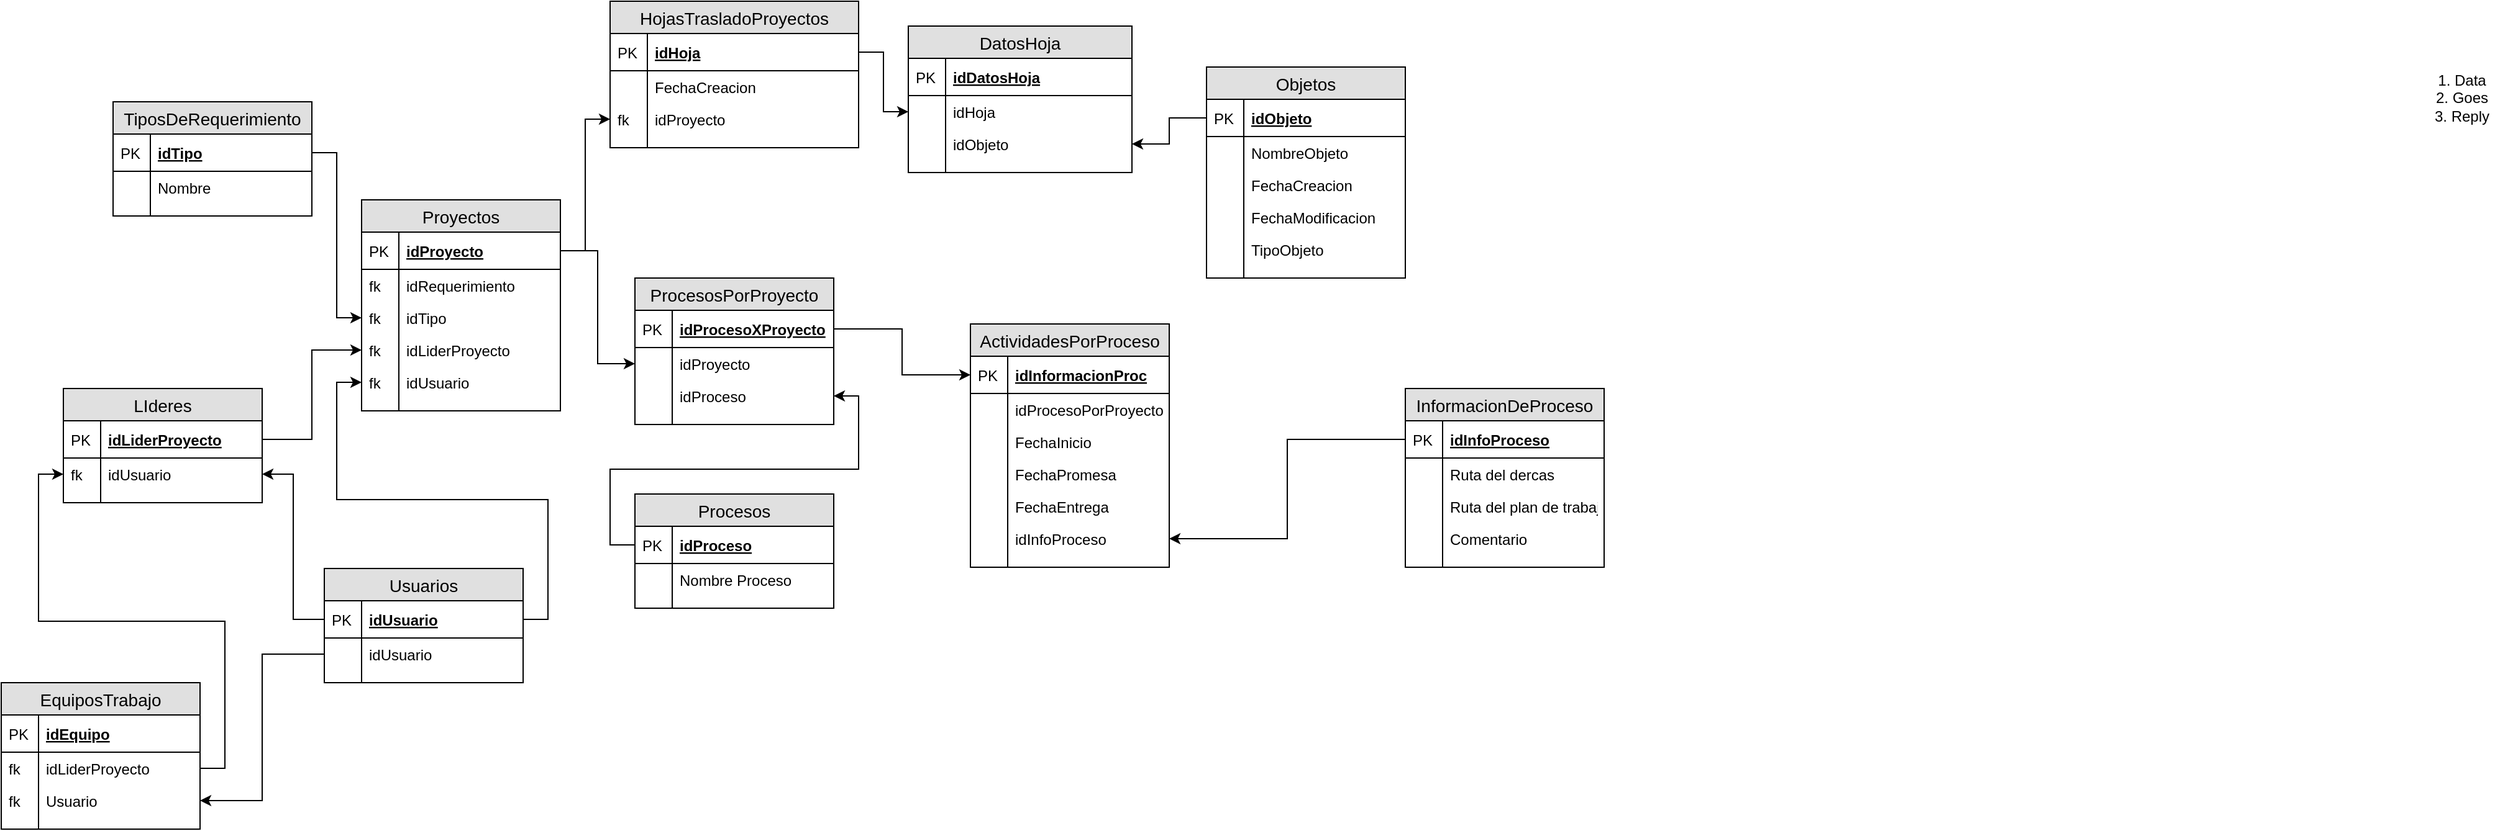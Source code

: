<mxfile version="12.2.6" type="github" pages="1">
  <diagram id="p5373-befe3DgNr3gECf" name="Page-1">
    <mxGraphModel dx="1337" dy="593" grid="1" gridSize="10" guides="1" tooltips="1" connect="1" arrows="1" fold="1" page="1" pageScale="1" pageWidth="3300" pageHeight="2339" math="0" shadow="0">
      <root>
        <mxCell id="0"/>
        <mxCell id="1" parent="0"/>
        <mxCell id="cT3sq5NbmJuiPH3KD-5A-1" value="Proyectos" style="swimlane;fontStyle=0;childLayout=stackLayout;horizontal=1;startSize=26;fillColor=#e0e0e0;horizontalStack=0;resizeParent=1;resizeParentMax=0;resizeLast=0;collapsible=1;marginBottom=0;swimlaneFillColor=#ffffff;align=center;fontSize=14;" parent="1" vertex="1">
          <mxGeometry x="1100" y="820" width="160" height="170" as="geometry"/>
        </mxCell>
        <mxCell id="cT3sq5NbmJuiPH3KD-5A-2" value="idProyecto" style="shape=partialRectangle;top=0;left=0;right=0;bottom=1;align=left;verticalAlign=middle;fillColor=none;spacingLeft=34;spacingRight=4;overflow=hidden;rotatable=0;points=[[0,0.5],[1,0.5]];portConstraint=eastwest;dropTarget=0;fontStyle=5;fontSize=12;" parent="cT3sq5NbmJuiPH3KD-5A-1" vertex="1">
          <mxGeometry y="26" width="160" height="30" as="geometry"/>
        </mxCell>
        <mxCell id="cT3sq5NbmJuiPH3KD-5A-3" value="PK" style="shape=partialRectangle;top=0;left=0;bottom=0;fillColor=none;align=left;verticalAlign=middle;spacingLeft=4;spacingRight=4;overflow=hidden;rotatable=0;points=[];portConstraint=eastwest;part=1;fontSize=12;" parent="cT3sq5NbmJuiPH3KD-5A-2" vertex="1" connectable="0">
          <mxGeometry width="30" height="30" as="geometry"/>
        </mxCell>
        <mxCell id="cT3sq5NbmJuiPH3KD-5A-4" value="idRequerimiento" style="shape=partialRectangle;top=0;left=0;right=0;bottom=0;align=left;verticalAlign=top;fillColor=none;spacingLeft=34;spacingRight=4;overflow=hidden;rotatable=0;points=[[0,0.5],[1,0.5]];portConstraint=eastwest;dropTarget=0;fontSize=12;" parent="cT3sq5NbmJuiPH3KD-5A-1" vertex="1">
          <mxGeometry y="56" width="160" height="26" as="geometry"/>
        </mxCell>
        <mxCell id="cT3sq5NbmJuiPH3KD-5A-5" value="fk" style="shape=partialRectangle;top=0;left=0;bottom=0;fillColor=none;align=left;verticalAlign=top;spacingLeft=4;spacingRight=4;overflow=hidden;rotatable=0;points=[];portConstraint=eastwest;part=1;fontSize=12;" parent="cT3sq5NbmJuiPH3KD-5A-4" vertex="1" connectable="0">
          <mxGeometry width="30" height="26" as="geometry"/>
        </mxCell>
        <mxCell id="r8IPB2LUny7GPmGl0LnY-21" value="idTipo" style="shape=partialRectangle;top=0;left=0;right=0;bottom=0;align=left;verticalAlign=top;fillColor=none;spacingLeft=34;spacingRight=4;overflow=hidden;rotatable=0;points=[[0,0.5],[1,0.5]];portConstraint=eastwest;dropTarget=0;fontSize=12;" parent="cT3sq5NbmJuiPH3KD-5A-1" vertex="1">
          <mxGeometry y="82" width="160" height="26" as="geometry"/>
        </mxCell>
        <mxCell id="r8IPB2LUny7GPmGl0LnY-22" value="fk" style="shape=partialRectangle;top=0;left=0;bottom=0;fillColor=none;align=left;verticalAlign=top;spacingLeft=4;spacingRight=4;overflow=hidden;rotatable=0;points=[];portConstraint=eastwest;part=1;fontSize=12;" parent="r8IPB2LUny7GPmGl0LnY-21" vertex="1" connectable="0">
          <mxGeometry width="30" height="26" as="geometry"/>
        </mxCell>
        <mxCell id="D-hKWRuhvsF5M1EpX6HY-17" value="idLiderProyecto" style="shape=partialRectangle;top=0;left=0;right=0;bottom=0;align=left;verticalAlign=top;fillColor=none;spacingLeft=34;spacingRight=4;overflow=hidden;rotatable=0;points=[[0,0.5],[1,0.5]];portConstraint=eastwest;dropTarget=0;fontSize=12;" parent="cT3sq5NbmJuiPH3KD-5A-1" vertex="1">
          <mxGeometry y="108" width="160" height="26" as="geometry"/>
        </mxCell>
        <mxCell id="D-hKWRuhvsF5M1EpX6HY-18" value="fk" style="shape=partialRectangle;top=0;left=0;bottom=0;fillColor=none;align=left;verticalAlign=top;spacingLeft=4;spacingRight=4;overflow=hidden;rotatable=0;points=[];portConstraint=eastwest;part=1;fontSize=12;" parent="D-hKWRuhvsF5M1EpX6HY-17" vertex="1" connectable="0">
          <mxGeometry width="30" height="26" as="geometry"/>
        </mxCell>
        <mxCell id="D-hKWRuhvsF5M1EpX6HY-10" value="idUsuario" style="shape=partialRectangle;top=0;left=0;right=0;bottom=0;align=left;verticalAlign=top;fillColor=none;spacingLeft=34;spacingRight=4;overflow=hidden;rotatable=0;points=[[0,0.5],[1,0.5]];portConstraint=eastwest;dropTarget=0;fontSize=12;" parent="cT3sq5NbmJuiPH3KD-5A-1" vertex="1">
          <mxGeometry y="134" width="160" height="26" as="geometry"/>
        </mxCell>
        <mxCell id="D-hKWRuhvsF5M1EpX6HY-11" value="fk" style="shape=partialRectangle;top=0;left=0;bottom=0;fillColor=none;align=left;verticalAlign=top;spacingLeft=4;spacingRight=4;overflow=hidden;rotatable=0;points=[];portConstraint=eastwest;part=1;fontSize=12;" parent="D-hKWRuhvsF5M1EpX6HY-10" vertex="1" connectable="0">
          <mxGeometry width="30" height="26" as="geometry"/>
        </mxCell>
        <mxCell id="cT3sq5NbmJuiPH3KD-5A-10" value="" style="shape=partialRectangle;top=0;left=0;right=0;bottom=0;align=left;verticalAlign=top;fillColor=none;spacingLeft=34;spacingRight=4;overflow=hidden;rotatable=0;points=[[0,0.5],[1,0.5]];portConstraint=eastwest;dropTarget=0;fontSize=12;" parent="cT3sq5NbmJuiPH3KD-5A-1" vertex="1">
          <mxGeometry y="160" width="160" height="10" as="geometry"/>
        </mxCell>
        <mxCell id="cT3sq5NbmJuiPH3KD-5A-11" value="" style="shape=partialRectangle;top=0;left=0;bottom=0;fillColor=none;align=left;verticalAlign=top;spacingLeft=4;spacingRight=4;overflow=hidden;rotatable=0;points=[];portConstraint=eastwest;part=1;fontSize=12;" parent="cT3sq5NbmJuiPH3KD-5A-10" vertex="1" connectable="0">
          <mxGeometry width="30" height="10" as="geometry"/>
        </mxCell>
        <mxCell id="cT3sq5NbmJuiPH3KD-5A-12" value="HojasTrasladoProyectos" style="swimlane;fontStyle=0;childLayout=stackLayout;horizontal=1;startSize=26;fillColor=#e0e0e0;horizontalStack=0;resizeParent=1;resizeParentMax=0;resizeLast=0;collapsible=1;marginBottom=0;swimlaneFillColor=#ffffff;align=center;fontSize=14;" parent="1" vertex="1">
          <mxGeometry x="1300" y="660" width="200" height="118" as="geometry"/>
        </mxCell>
        <mxCell id="cT3sq5NbmJuiPH3KD-5A-13" value="idHoja" style="shape=partialRectangle;top=0;left=0;right=0;bottom=1;align=left;verticalAlign=middle;fillColor=none;spacingLeft=34;spacingRight=4;overflow=hidden;rotatable=0;points=[[0,0.5],[1,0.5]];portConstraint=eastwest;dropTarget=0;fontStyle=5;fontSize=12;" parent="cT3sq5NbmJuiPH3KD-5A-12" vertex="1">
          <mxGeometry y="26" width="200" height="30" as="geometry"/>
        </mxCell>
        <mxCell id="cT3sq5NbmJuiPH3KD-5A-14" value="PK" style="shape=partialRectangle;top=0;left=0;bottom=0;fillColor=none;align=left;verticalAlign=middle;spacingLeft=4;spacingRight=4;overflow=hidden;rotatable=0;points=[];portConstraint=eastwest;part=1;fontSize=12;" parent="cT3sq5NbmJuiPH3KD-5A-13" vertex="1" connectable="0">
          <mxGeometry width="30" height="30" as="geometry"/>
        </mxCell>
        <mxCell id="cT3sq5NbmJuiPH3KD-5A-15" value="FechaCreacion" style="shape=partialRectangle;top=0;left=0;right=0;bottom=0;align=left;verticalAlign=top;fillColor=none;spacingLeft=34;spacingRight=4;overflow=hidden;rotatable=0;points=[[0,0.5],[1,0.5]];portConstraint=eastwest;dropTarget=0;fontSize=12;" parent="cT3sq5NbmJuiPH3KD-5A-12" vertex="1">
          <mxGeometry y="56" width="200" height="26" as="geometry"/>
        </mxCell>
        <mxCell id="cT3sq5NbmJuiPH3KD-5A-16" value="" style="shape=partialRectangle;top=0;left=0;bottom=0;fillColor=none;align=left;verticalAlign=top;spacingLeft=4;spacingRight=4;overflow=hidden;rotatable=0;points=[];portConstraint=eastwest;part=1;fontSize=12;" parent="cT3sq5NbmJuiPH3KD-5A-15" vertex="1" connectable="0">
          <mxGeometry width="30" height="26" as="geometry"/>
        </mxCell>
        <mxCell id="D-hKWRuhvsF5M1EpX6HY-34" value="idProyecto" style="shape=partialRectangle;top=0;left=0;right=0;bottom=0;align=left;verticalAlign=top;fillColor=none;spacingLeft=34;spacingRight=4;overflow=hidden;rotatable=0;points=[[0,0.5],[1,0.5]];portConstraint=eastwest;dropTarget=0;fontSize=12;" parent="cT3sq5NbmJuiPH3KD-5A-12" vertex="1">
          <mxGeometry y="82" width="200" height="26" as="geometry"/>
        </mxCell>
        <mxCell id="D-hKWRuhvsF5M1EpX6HY-35" value="fk" style="shape=partialRectangle;top=0;left=0;bottom=0;fillColor=none;align=left;verticalAlign=top;spacingLeft=4;spacingRight=4;overflow=hidden;rotatable=0;points=[];portConstraint=eastwest;part=1;fontSize=12;" parent="D-hKWRuhvsF5M1EpX6HY-34" vertex="1" connectable="0">
          <mxGeometry width="30" height="26" as="geometry"/>
        </mxCell>
        <mxCell id="cT3sq5NbmJuiPH3KD-5A-17" value="" style="shape=partialRectangle;top=0;left=0;right=0;bottom=0;align=left;verticalAlign=top;fillColor=none;spacingLeft=34;spacingRight=4;overflow=hidden;rotatable=0;points=[[0,0.5],[1,0.5]];portConstraint=eastwest;dropTarget=0;fontSize=12;" parent="cT3sq5NbmJuiPH3KD-5A-12" vertex="1">
          <mxGeometry y="108" width="200" height="10" as="geometry"/>
        </mxCell>
        <mxCell id="cT3sq5NbmJuiPH3KD-5A-18" value="" style="shape=partialRectangle;top=0;left=0;bottom=0;fillColor=none;align=left;verticalAlign=top;spacingLeft=4;spacingRight=4;overflow=hidden;rotatable=0;points=[];portConstraint=eastwest;part=1;fontSize=12;" parent="cT3sq5NbmJuiPH3KD-5A-17" vertex="1" connectable="0">
          <mxGeometry width="30" height="10" as="geometry"/>
        </mxCell>
        <mxCell id="cT3sq5NbmJuiPH3KD-5A-26" value="Objetos" style="swimlane;fontStyle=0;childLayout=stackLayout;horizontal=1;startSize=26;fillColor=#e0e0e0;horizontalStack=0;resizeParent=1;resizeParentMax=0;resizeLast=0;collapsible=1;marginBottom=0;swimlaneFillColor=#ffffff;align=center;fontSize=14;" parent="1" vertex="1">
          <mxGeometry x="1780" y="713" width="160" height="170" as="geometry"/>
        </mxCell>
        <mxCell id="cT3sq5NbmJuiPH3KD-5A-27" value="idObjeto" style="shape=partialRectangle;top=0;left=0;right=0;bottom=1;align=left;verticalAlign=middle;fillColor=none;spacingLeft=34;spacingRight=4;overflow=hidden;rotatable=0;points=[[0,0.5],[1,0.5]];portConstraint=eastwest;dropTarget=0;fontStyle=5;fontSize=12;" parent="cT3sq5NbmJuiPH3KD-5A-26" vertex="1">
          <mxGeometry y="26" width="160" height="30" as="geometry"/>
        </mxCell>
        <mxCell id="cT3sq5NbmJuiPH3KD-5A-28" value="PK" style="shape=partialRectangle;top=0;left=0;bottom=0;fillColor=none;align=left;verticalAlign=middle;spacingLeft=4;spacingRight=4;overflow=hidden;rotatable=0;points=[];portConstraint=eastwest;part=1;fontSize=12;" parent="cT3sq5NbmJuiPH3KD-5A-27" vertex="1" connectable="0">
          <mxGeometry width="30" height="30" as="geometry"/>
        </mxCell>
        <mxCell id="cT3sq5NbmJuiPH3KD-5A-29" value="NombreObjeto" style="shape=partialRectangle;top=0;left=0;right=0;bottom=0;align=left;verticalAlign=top;fillColor=none;spacingLeft=34;spacingRight=4;overflow=hidden;rotatable=0;points=[[0,0.5],[1,0.5]];portConstraint=eastwest;dropTarget=0;fontSize=12;" parent="cT3sq5NbmJuiPH3KD-5A-26" vertex="1">
          <mxGeometry y="56" width="160" height="26" as="geometry"/>
        </mxCell>
        <mxCell id="cT3sq5NbmJuiPH3KD-5A-30" value="" style="shape=partialRectangle;top=0;left=0;bottom=0;fillColor=none;align=left;verticalAlign=top;spacingLeft=4;spacingRight=4;overflow=hidden;rotatable=0;points=[];portConstraint=eastwest;part=1;fontSize=12;" parent="cT3sq5NbmJuiPH3KD-5A-29" vertex="1" connectable="0">
          <mxGeometry width="30" height="26" as="geometry"/>
        </mxCell>
        <mxCell id="cT3sq5NbmJuiPH3KD-5A-54" value="FechaCreacion" style="shape=partialRectangle;top=0;left=0;right=0;bottom=0;align=left;verticalAlign=top;fillColor=none;spacingLeft=34;spacingRight=4;overflow=hidden;rotatable=0;points=[[0,0.5],[1,0.5]];portConstraint=eastwest;dropTarget=0;fontSize=12;" parent="cT3sq5NbmJuiPH3KD-5A-26" vertex="1">
          <mxGeometry y="82" width="160" height="26" as="geometry"/>
        </mxCell>
        <mxCell id="cT3sq5NbmJuiPH3KD-5A-55" value="" style="shape=partialRectangle;top=0;left=0;bottom=0;fillColor=none;align=left;verticalAlign=top;spacingLeft=4;spacingRight=4;overflow=hidden;rotatable=0;points=[];portConstraint=eastwest;part=1;fontSize=12;" parent="cT3sq5NbmJuiPH3KD-5A-54" vertex="1" connectable="0">
          <mxGeometry width="30" height="26" as="geometry"/>
        </mxCell>
        <mxCell id="cT3sq5NbmJuiPH3KD-5A-56" value="FechaModificacion" style="shape=partialRectangle;top=0;left=0;right=0;bottom=0;align=left;verticalAlign=top;fillColor=none;spacingLeft=34;spacingRight=4;overflow=hidden;rotatable=0;points=[[0,0.5],[1,0.5]];portConstraint=eastwest;dropTarget=0;fontSize=12;" parent="cT3sq5NbmJuiPH3KD-5A-26" vertex="1">
          <mxGeometry y="108" width="160" height="26" as="geometry"/>
        </mxCell>
        <mxCell id="cT3sq5NbmJuiPH3KD-5A-57" value="" style="shape=partialRectangle;top=0;left=0;bottom=0;fillColor=none;align=left;verticalAlign=top;spacingLeft=4;spacingRight=4;overflow=hidden;rotatable=0;points=[];portConstraint=eastwest;part=1;fontSize=12;" parent="cT3sq5NbmJuiPH3KD-5A-56" vertex="1" connectable="0">
          <mxGeometry width="30" height="26" as="geometry"/>
        </mxCell>
        <mxCell id="cT3sq5NbmJuiPH3KD-5A-58" value="TipoObjeto" style="shape=partialRectangle;top=0;left=0;right=0;bottom=0;align=left;verticalAlign=top;fillColor=none;spacingLeft=34;spacingRight=4;overflow=hidden;rotatable=0;points=[[0,0.5],[1,0.5]];portConstraint=eastwest;dropTarget=0;fontSize=12;" parent="cT3sq5NbmJuiPH3KD-5A-26" vertex="1">
          <mxGeometry y="134" width="160" height="26" as="geometry"/>
        </mxCell>
        <mxCell id="cT3sq5NbmJuiPH3KD-5A-59" value="" style="shape=partialRectangle;top=0;left=0;bottom=0;fillColor=none;align=left;verticalAlign=top;spacingLeft=4;spacingRight=4;overflow=hidden;rotatable=0;points=[];portConstraint=eastwest;part=1;fontSize=12;" parent="cT3sq5NbmJuiPH3KD-5A-58" vertex="1" connectable="0">
          <mxGeometry width="30" height="26" as="geometry"/>
        </mxCell>
        <mxCell id="cT3sq5NbmJuiPH3KD-5A-31" value="" style="shape=partialRectangle;top=0;left=0;right=0;bottom=0;align=left;verticalAlign=top;fillColor=none;spacingLeft=34;spacingRight=4;overflow=hidden;rotatable=0;points=[[0,0.5],[1,0.5]];portConstraint=eastwest;dropTarget=0;fontSize=12;" parent="cT3sq5NbmJuiPH3KD-5A-26" vertex="1">
          <mxGeometry y="160" width="160" height="10" as="geometry"/>
        </mxCell>
        <mxCell id="cT3sq5NbmJuiPH3KD-5A-32" value="" style="shape=partialRectangle;top=0;left=0;bottom=0;fillColor=none;align=left;verticalAlign=top;spacingLeft=4;spacingRight=4;overflow=hidden;rotatable=0;points=[];portConstraint=eastwest;part=1;fontSize=12;" parent="cT3sq5NbmJuiPH3KD-5A-31" vertex="1" connectable="0">
          <mxGeometry width="30" height="10" as="geometry"/>
        </mxCell>
        <mxCell id="cT3sq5NbmJuiPH3KD-5A-43" value="DatosHoja" style="swimlane;fontStyle=0;childLayout=stackLayout;horizontal=1;startSize=26;fillColor=#e0e0e0;horizontalStack=0;resizeParent=1;resizeParentMax=0;resizeLast=0;collapsible=1;marginBottom=0;swimlaneFillColor=#ffffff;align=center;fontSize=14;" parent="1" vertex="1">
          <mxGeometry x="1540" y="680" width="180" height="118" as="geometry"/>
        </mxCell>
        <mxCell id="cT3sq5NbmJuiPH3KD-5A-44" value="idDatosHoja" style="shape=partialRectangle;top=0;left=0;right=0;bottom=1;align=left;verticalAlign=middle;fillColor=none;spacingLeft=34;spacingRight=4;overflow=hidden;rotatable=0;points=[[0,0.5],[1,0.5]];portConstraint=eastwest;dropTarget=0;fontStyle=5;fontSize=12;" parent="cT3sq5NbmJuiPH3KD-5A-43" vertex="1">
          <mxGeometry y="26" width="180" height="30" as="geometry"/>
        </mxCell>
        <mxCell id="cT3sq5NbmJuiPH3KD-5A-45" value="PK" style="shape=partialRectangle;top=0;left=0;bottom=0;fillColor=none;align=left;verticalAlign=middle;spacingLeft=4;spacingRight=4;overflow=hidden;rotatable=0;points=[];portConstraint=eastwest;part=1;fontSize=12;" parent="cT3sq5NbmJuiPH3KD-5A-44" vertex="1" connectable="0">
          <mxGeometry width="30" height="30" as="geometry"/>
        </mxCell>
        <mxCell id="cT3sq5NbmJuiPH3KD-5A-46" value="idHoja" style="shape=partialRectangle;top=0;left=0;right=0;bottom=0;align=left;verticalAlign=top;fillColor=none;spacingLeft=34;spacingRight=4;overflow=hidden;rotatable=0;points=[[0,0.5],[1,0.5]];portConstraint=eastwest;dropTarget=0;fontSize=12;" parent="cT3sq5NbmJuiPH3KD-5A-43" vertex="1">
          <mxGeometry y="56" width="180" height="26" as="geometry"/>
        </mxCell>
        <mxCell id="cT3sq5NbmJuiPH3KD-5A-47" value="" style="shape=partialRectangle;top=0;left=0;bottom=0;fillColor=none;align=left;verticalAlign=top;spacingLeft=4;spacingRight=4;overflow=hidden;rotatable=0;points=[];portConstraint=eastwest;part=1;fontSize=12;" parent="cT3sq5NbmJuiPH3KD-5A-46" vertex="1" connectable="0">
          <mxGeometry width="30" height="26" as="geometry"/>
        </mxCell>
        <mxCell id="cT3sq5NbmJuiPH3KD-5A-60" value="idObjeto" style="shape=partialRectangle;top=0;left=0;right=0;bottom=0;align=left;verticalAlign=top;fillColor=none;spacingLeft=34;spacingRight=4;overflow=hidden;rotatable=0;points=[[0,0.5],[1,0.5]];portConstraint=eastwest;dropTarget=0;fontSize=12;" parent="cT3sq5NbmJuiPH3KD-5A-43" vertex="1">
          <mxGeometry y="82" width="180" height="26" as="geometry"/>
        </mxCell>
        <mxCell id="cT3sq5NbmJuiPH3KD-5A-61" value="" style="shape=partialRectangle;top=0;left=0;bottom=0;fillColor=none;align=left;verticalAlign=top;spacingLeft=4;spacingRight=4;overflow=hidden;rotatable=0;points=[];portConstraint=eastwest;part=1;fontSize=12;" parent="cT3sq5NbmJuiPH3KD-5A-60" vertex="1" connectable="0">
          <mxGeometry width="30" height="26" as="geometry"/>
        </mxCell>
        <mxCell id="cT3sq5NbmJuiPH3KD-5A-48" value="" style="shape=partialRectangle;top=0;left=0;right=0;bottom=0;align=left;verticalAlign=top;fillColor=none;spacingLeft=34;spacingRight=4;overflow=hidden;rotatable=0;points=[[0,0.5],[1,0.5]];portConstraint=eastwest;dropTarget=0;fontSize=12;" parent="cT3sq5NbmJuiPH3KD-5A-43" vertex="1">
          <mxGeometry y="108" width="180" height="10" as="geometry"/>
        </mxCell>
        <mxCell id="cT3sq5NbmJuiPH3KD-5A-49" value="" style="shape=partialRectangle;top=0;left=0;bottom=0;fillColor=none;align=left;verticalAlign=top;spacingLeft=4;spacingRight=4;overflow=hidden;rotatable=0;points=[];portConstraint=eastwest;part=1;fontSize=12;" parent="cT3sq5NbmJuiPH3KD-5A-48" vertex="1" connectable="0">
          <mxGeometry width="30" height="10" as="geometry"/>
        </mxCell>
        <mxCell id="cT3sq5NbmJuiPH3KD-5A-63" style="edgeStyle=orthogonalEdgeStyle;rounded=0;orthogonalLoop=1;jettySize=auto;html=1;entryX=0;entryY=0.5;entryDx=0;entryDy=0;" parent="1" source="cT3sq5NbmJuiPH3KD-5A-13" target="cT3sq5NbmJuiPH3KD-5A-46" edge="1">
          <mxGeometry relative="1" as="geometry"/>
        </mxCell>
        <mxCell id="cT3sq5NbmJuiPH3KD-5A-64" style="edgeStyle=orthogonalEdgeStyle;rounded=0;orthogonalLoop=1;jettySize=auto;html=1;entryX=1;entryY=0.5;entryDx=0;entryDy=0;" parent="1" source="cT3sq5NbmJuiPH3KD-5A-27" target="cT3sq5NbmJuiPH3KD-5A-60" edge="1">
          <mxGeometry relative="1" as="geometry"/>
        </mxCell>
        <mxCell id="W-OcAvIEi0A7sNZlp3zi-1" value="LIderes" style="swimlane;fontStyle=0;childLayout=stackLayout;horizontal=1;startSize=26;fillColor=#e0e0e0;horizontalStack=0;resizeParent=1;resizeParentMax=0;resizeLast=0;collapsible=1;marginBottom=0;swimlaneFillColor=#ffffff;align=center;fontSize=14;" parent="1" vertex="1">
          <mxGeometry x="860" y="972" width="160" height="92" as="geometry"/>
        </mxCell>
        <mxCell id="W-OcAvIEi0A7sNZlp3zi-2" value="idLiderProyecto" style="shape=partialRectangle;top=0;left=0;right=0;bottom=1;align=left;verticalAlign=middle;fillColor=none;spacingLeft=34;spacingRight=4;overflow=hidden;rotatable=0;points=[[0,0.5],[1,0.5]];portConstraint=eastwest;dropTarget=0;fontStyle=5;fontSize=12;" parent="W-OcAvIEi0A7sNZlp3zi-1" vertex="1">
          <mxGeometry y="26" width="160" height="30" as="geometry"/>
        </mxCell>
        <mxCell id="W-OcAvIEi0A7sNZlp3zi-3" value="PK" style="shape=partialRectangle;top=0;left=0;bottom=0;fillColor=none;align=left;verticalAlign=middle;spacingLeft=4;spacingRight=4;overflow=hidden;rotatable=0;points=[];portConstraint=eastwest;part=1;fontSize=12;" parent="W-OcAvIEi0A7sNZlp3zi-2" vertex="1" connectable="0">
          <mxGeometry width="30" height="30" as="geometry"/>
        </mxCell>
        <mxCell id="W-OcAvIEi0A7sNZlp3zi-4" value="idUsuario" style="shape=partialRectangle;top=0;left=0;right=0;bottom=0;align=left;verticalAlign=top;fillColor=none;spacingLeft=34;spacingRight=4;overflow=hidden;rotatable=0;points=[[0,0.5],[1,0.5]];portConstraint=eastwest;dropTarget=0;fontSize=12;" parent="W-OcAvIEi0A7sNZlp3zi-1" vertex="1">
          <mxGeometry y="56" width="160" height="26" as="geometry"/>
        </mxCell>
        <mxCell id="W-OcAvIEi0A7sNZlp3zi-5" value="fk" style="shape=partialRectangle;top=0;left=0;bottom=0;fillColor=none;align=left;verticalAlign=top;spacingLeft=4;spacingRight=4;overflow=hidden;rotatable=0;points=[];portConstraint=eastwest;part=1;fontSize=12;" parent="W-OcAvIEi0A7sNZlp3zi-4" vertex="1" connectable="0">
          <mxGeometry width="30" height="26" as="geometry"/>
        </mxCell>
        <mxCell id="W-OcAvIEi0A7sNZlp3zi-10" value="" style="shape=partialRectangle;top=0;left=0;right=0;bottom=0;align=left;verticalAlign=top;fillColor=none;spacingLeft=34;spacingRight=4;overflow=hidden;rotatable=0;points=[[0,0.5],[1,0.5]];portConstraint=eastwest;dropTarget=0;fontSize=12;" parent="W-OcAvIEi0A7sNZlp3zi-1" vertex="1">
          <mxGeometry y="82" width="160" height="10" as="geometry"/>
        </mxCell>
        <mxCell id="W-OcAvIEi0A7sNZlp3zi-11" value="" style="shape=partialRectangle;top=0;left=0;bottom=0;fillColor=none;align=left;verticalAlign=top;spacingLeft=4;spacingRight=4;overflow=hidden;rotatable=0;points=[];portConstraint=eastwest;part=1;fontSize=12;" parent="W-OcAvIEi0A7sNZlp3zi-10" vertex="1" connectable="0">
          <mxGeometry width="30" height="10" as="geometry"/>
        </mxCell>
        <mxCell id="W-OcAvIEi0A7sNZlp3zi-12" value="EquiposTrabajo" style="swimlane;fontStyle=0;childLayout=stackLayout;horizontal=1;startSize=26;fillColor=#e0e0e0;horizontalStack=0;resizeParent=1;resizeParentMax=0;resizeLast=0;collapsible=1;marginBottom=0;swimlaneFillColor=#ffffff;align=center;fontSize=14;" parent="1" vertex="1">
          <mxGeometry x="810" y="1209" width="160" height="118" as="geometry"/>
        </mxCell>
        <mxCell id="W-OcAvIEi0A7sNZlp3zi-13" value="idEquipo" style="shape=partialRectangle;top=0;left=0;right=0;bottom=1;align=left;verticalAlign=middle;fillColor=none;spacingLeft=34;spacingRight=4;overflow=hidden;rotatable=0;points=[[0,0.5],[1,0.5]];portConstraint=eastwest;dropTarget=0;fontStyle=5;fontSize=12;" parent="W-OcAvIEi0A7sNZlp3zi-12" vertex="1">
          <mxGeometry y="26" width="160" height="30" as="geometry"/>
        </mxCell>
        <mxCell id="W-OcAvIEi0A7sNZlp3zi-14" value="PK" style="shape=partialRectangle;top=0;left=0;bottom=0;fillColor=none;align=left;verticalAlign=middle;spacingLeft=4;spacingRight=4;overflow=hidden;rotatable=0;points=[];portConstraint=eastwest;part=1;fontSize=12;" parent="W-OcAvIEi0A7sNZlp3zi-13" vertex="1" connectable="0">
          <mxGeometry width="30" height="30" as="geometry"/>
        </mxCell>
        <mxCell id="W-OcAvIEi0A7sNZlp3zi-15" value="idLiderProyecto" style="shape=partialRectangle;top=0;left=0;right=0;bottom=0;align=left;verticalAlign=top;fillColor=none;spacingLeft=34;spacingRight=4;overflow=hidden;rotatable=0;points=[[0,0.5],[1,0.5]];portConstraint=eastwest;dropTarget=0;fontSize=12;" parent="W-OcAvIEi0A7sNZlp3zi-12" vertex="1">
          <mxGeometry y="56" width="160" height="26" as="geometry"/>
        </mxCell>
        <mxCell id="W-OcAvIEi0A7sNZlp3zi-16" value="fk" style="shape=partialRectangle;top=0;left=0;bottom=0;fillColor=none;align=left;verticalAlign=top;spacingLeft=4;spacingRight=4;overflow=hidden;rotatable=0;points=[];portConstraint=eastwest;part=1;fontSize=12;" parent="W-OcAvIEi0A7sNZlp3zi-15" vertex="1" connectable="0">
          <mxGeometry width="30" height="26" as="geometry"/>
        </mxCell>
        <mxCell id="D-hKWRuhvsF5M1EpX6HY-20" value="Usuario" style="shape=partialRectangle;top=0;left=0;right=0;bottom=0;align=left;verticalAlign=top;fillColor=none;spacingLeft=34;spacingRight=4;overflow=hidden;rotatable=0;points=[[0,0.5],[1,0.5]];portConstraint=eastwest;dropTarget=0;fontSize=12;" parent="W-OcAvIEi0A7sNZlp3zi-12" vertex="1">
          <mxGeometry y="82" width="160" height="26" as="geometry"/>
        </mxCell>
        <mxCell id="D-hKWRuhvsF5M1EpX6HY-21" value="fk&#xa;" style="shape=partialRectangle;top=0;left=0;bottom=0;fillColor=none;align=left;verticalAlign=top;spacingLeft=4;spacingRight=4;overflow=hidden;rotatable=0;points=[];portConstraint=eastwest;part=1;fontSize=12;" parent="D-hKWRuhvsF5M1EpX6HY-20" vertex="1" connectable="0">
          <mxGeometry width="30" height="26" as="geometry"/>
        </mxCell>
        <mxCell id="W-OcAvIEi0A7sNZlp3zi-17" value="" style="shape=partialRectangle;top=0;left=0;right=0;bottom=0;align=left;verticalAlign=top;fillColor=none;spacingLeft=34;spacingRight=4;overflow=hidden;rotatable=0;points=[[0,0.5],[1,0.5]];portConstraint=eastwest;dropTarget=0;fontSize=12;" parent="W-OcAvIEi0A7sNZlp3zi-12" vertex="1">
          <mxGeometry y="108" width="160" height="10" as="geometry"/>
        </mxCell>
        <mxCell id="W-OcAvIEi0A7sNZlp3zi-18" value="" style="shape=partialRectangle;top=0;left=0;bottom=0;fillColor=none;align=left;verticalAlign=top;spacingLeft=4;spacingRight=4;overflow=hidden;rotatable=0;points=[];portConstraint=eastwest;part=1;fontSize=12;" parent="W-OcAvIEi0A7sNZlp3zi-17" vertex="1" connectable="0">
          <mxGeometry width="30" height="10" as="geometry"/>
        </mxCell>
        <mxCell id="W-OcAvIEi0A7sNZlp3zi-19" style="edgeStyle=orthogonalEdgeStyle;rounded=0;orthogonalLoop=1;jettySize=auto;html=1;" parent="1" source="W-OcAvIEi0A7sNZlp3zi-15" target="W-OcAvIEi0A7sNZlp3zi-4" edge="1">
          <mxGeometry relative="1" as="geometry"/>
        </mxCell>
        <mxCell id="r8IPB2LUny7GPmGl0LnY-12" value="TiposDeRequerimiento" style="swimlane;fontStyle=0;childLayout=stackLayout;horizontal=1;startSize=26;fillColor=#e0e0e0;horizontalStack=0;resizeParent=1;resizeParentMax=0;resizeLast=0;collapsible=1;marginBottom=0;swimlaneFillColor=#ffffff;align=center;fontSize=14;" parent="1" vertex="1">
          <mxGeometry x="900" y="741" width="160" height="92" as="geometry"/>
        </mxCell>
        <mxCell id="r8IPB2LUny7GPmGl0LnY-13" value="idTipo" style="shape=partialRectangle;top=0;left=0;right=0;bottom=1;align=left;verticalAlign=middle;fillColor=none;spacingLeft=34;spacingRight=4;overflow=hidden;rotatable=0;points=[[0,0.5],[1,0.5]];portConstraint=eastwest;dropTarget=0;fontStyle=5;fontSize=12;" parent="r8IPB2LUny7GPmGl0LnY-12" vertex="1">
          <mxGeometry y="26" width="160" height="30" as="geometry"/>
        </mxCell>
        <mxCell id="r8IPB2LUny7GPmGl0LnY-14" value="PK" style="shape=partialRectangle;top=0;left=0;bottom=0;fillColor=none;align=left;verticalAlign=middle;spacingLeft=4;spacingRight=4;overflow=hidden;rotatable=0;points=[];portConstraint=eastwest;part=1;fontSize=12;" parent="r8IPB2LUny7GPmGl0LnY-13" vertex="1" connectable="0">
          <mxGeometry width="30" height="30" as="geometry"/>
        </mxCell>
        <mxCell id="r8IPB2LUny7GPmGl0LnY-15" value="Nombre" style="shape=partialRectangle;top=0;left=0;right=0;bottom=0;align=left;verticalAlign=top;fillColor=none;spacingLeft=34;spacingRight=4;overflow=hidden;rotatable=0;points=[[0,0.5],[1,0.5]];portConstraint=eastwest;dropTarget=0;fontSize=12;" parent="r8IPB2LUny7GPmGl0LnY-12" vertex="1">
          <mxGeometry y="56" width="160" height="26" as="geometry"/>
        </mxCell>
        <mxCell id="r8IPB2LUny7GPmGl0LnY-16" value="" style="shape=partialRectangle;top=0;left=0;bottom=0;fillColor=none;align=left;verticalAlign=top;spacingLeft=4;spacingRight=4;overflow=hidden;rotatable=0;points=[];portConstraint=eastwest;part=1;fontSize=12;" parent="r8IPB2LUny7GPmGl0LnY-15" vertex="1" connectable="0">
          <mxGeometry width="30" height="26" as="geometry"/>
        </mxCell>
        <mxCell id="r8IPB2LUny7GPmGl0LnY-17" value="" style="shape=partialRectangle;top=0;left=0;right=0;bottom=0;align=left;verticalAlign=top;fillColor=none;spacingLeft=34;spacingRight=4;overflow=hidden;rotatable=0;points=[[0,0.5],[1,0.5]];portConstraint=eastwest;dropTarget=0;fontSize=12;" parent="r8IPB2LUny7GPmGl0LnY-12" vertex="1">
          <mxGeometry y="82" width="160" height="10" as="geometry"/>
        </mxCell>
        <mxCell id="r8IPB2LUny7GPmGl0LnY-18" value="" style="shape=partialRectangle;top=0;left=0;bottom=0;fillColor=none;align=left;verticalAlign=top;spacingLeft=4;spacingRight=4;overflow=hidden;rotatable=0;points=[];portConstraint=eastwest;part=1;fontSize=12;" parent="r8IPB2LUny7GPmGl0LnY-17" vertex="1" connectable="0">
          <mxGeometry width="30" height="10" as="geometry"/>
        </mxCell>
        <mxCell id="c1kxMUv3ullw0rkpXyGQ-1" style="edgeStyle=orthogonalEdgeStyle;rounded=0;orthogonalLoop=1;jettySize=auto;html=1;entryX=0;entryY=0.5;entryDx=0;entryDy=0;" parent="1" source="r8IPB2LUny7GPmGl0LnY-13" target="r8IPB2LUny7GPmGl0LnY-21" edge="1">
          <mxGeometry relative="1" as="geometry"/>
        </mxCell>
        <mxCell id="D-hKWRuhvsF5M1EpX6HY-19" style="edgeStyle=orthogonalEdgeStyle;rounded=0;orthogonalLoop=1;jettySize=auto;html=1;entryX=0;entryY=0.5;entryDx=0;entryDy=0;" parent="1" source="W-OcAvIEi0A7sNZlp3zi-2" target="D-hKWRuhvsF5M1EpX6HY-17" edge="1">
          <mxGeometry relative="1" as="geometry"/>
        </mxCell>
        <mxCell id="D-hKWRuhvsF5M1EpX6HY-22" value="Usuarios" style="swimlane;fontStyle=0;childLayout=stackLayout;horizontal=1;startSize=26;fillColor=#e0e0e0;horizontalStack=0;resizeParent=1;resizeParentMax=0;resizeLast=0;collapsible=1;marginBottom=0;swimlaneFillColor=#ffffff;align=center;fontSize=14;" parent="1" vertex="1">
          <mxGeometry x="1070" y="1117" width="160" height="92" as="geometry"/>
        </mxCell>
        <mxCell id="D-hKWRuhvsF5M1EpX6HY-23" value="idUsuario" style="shape=partialRectangle;top=0;left=0;right=0;bottom=1;align=left;verticalAlign=middle;fillColor=none;spacingLeft=34;spacingRight=4;overflow=hidden;rotatable=0;points=[[0,0.5],[1,0.5]];portConstraint=eastwest;dropTarget=0;fontStyle=5;fontSize=12;" parent="D-hKWRuhvsF5M1EpX6HY-22" vertex="1">
          <mxGeometry y="26" width="160" height="30" as="geometry"/>
        </mxCell>
        <mxCell id="D-hKWRuhvsF5M1EpX6HY-24" value="PK" style="shape=partialRectangle;top=0;left=0;bottom=0;fillColor=none;align=left;verticalAlign=middle;spacingLeft=4;spacingRight=4;overflow=hidden;rotatable=0;points=[];portConstraint=eastwest;part=1;fontSize=12;" parent="D-hKWRuhvsF5M1EpX6HY-23" vertex="1" connectable="0">
          <mxGeometry width="30" height="30" as="geometry"/>
        </mxCell>
        <mxCell id="D-hKWRuhvsF5M1EpX6HY-25" value="idUsuario" style="shape=partialRectangle;top=0;left=0;right=0;bottom=0;align=left;verticalAlign=top;fillColor=none;spacingLeft=34;spacingRight=4;overflow=hidden;rotatable=0;points=[[0,0.5],[1,0.5]];portConstraint=eastwest;dropTarget=0;fontSize=12;" parent="D-hKWRuhvsF5M1EpX6HY-22" vertex="1">
          <mxGeometry y="56" width="160" height="26" as="geometry"/>
        </mxCell>
        <mxCell id="D-hKWRuhvsF5M1EpX6HY-26" value="" style="shape=partialRectangle;top=0;left=0;bottom=0;fillColor=none;align=left;verticalAlign=top;spacingLeft=4;spacingRight=4;overflow=hidden;rotatable=0;points=[];portConstraint=eastwest;part=1;fontSize=12;" parent="D-hKWRuhvsF5M1EpX6HY-25" vertex="1" connectable="0">
          <mxGeometry width="30" height="26" as="geometry"/>
        </mxCell>
        <mxCell id="D-hKWRuhvsF5M1EpX6HY-27" value="" style="shape=partialRectangle;top=0;left=0;right=0;bottom=0;align=left;verticalAlign=top;fillColor=none;spacingLeft=34;spacingRight=4;overflow=hidden;rotatable=0;points=[[0,0.5],[1,0.5]];portConstraint=eastwest;dropTarget=0;fontSize=12;" parent="D-hKWRuhvsF5M1EpX6HY-22" vertex="1">
          <mxGeometry y="82" width="160" height="10" as="geometry"/>
        </mxCell>
        <mxCell id="D-hKWRuhvsF5M1EpX6HY-28" value="" style="shape=partialRectangle;top=0;left=0;bottom=0;fillColor=none;align=left;verticalAlign=top;spacingLeft=4;spacingRight=4;overflow=hidden;rotatable=0;points=[];portConstraint=eastwest;part=1;fontSize=12;" parent="D-hKWRuhvsF5M1EpX6HY-27" vertex="1" connectable="0">
          <mxGeometry width="30" height="10" as="geometry"/>
        </mxCell>
        <mxCell id="D-hKWRuhvsF5M1EpX6HY-30" style="edgeStyle=orthogonalEdgeStyle;rounded=0;orthogonalLoop=1;jettySize=auto;html=1;entryX=1;entryY=0.5;entryDx=0;entryDy=0;" parent="1" source="D-hKWRuhvsF5M1EpX6HY-25" target="D-hKWRuhvsF5M1EpX6HY-20" edge="1">
          <mxGeometry relative="1" as="geometry"/>
        </mxCell>
        <mxCell id="D-hKWRuhvsF5M1EpX6HY-31" style="edgeStyle=orthogonalEdgeStyle;rounded=0;orthogonalLoop=1;jettySize=auto;html=1;" parent="1" source="D-hKWRuhvsF5M1EpX6HY-23" target="W-OcAvIEi0A7sNZlp3zi-4" edge="1">
          <mxGeometry relative="1" as="geometry"/>
        </mxCell>
        <mxCell id="D-hKWRuhvsF5M1EpX6HY-33" style="edgeStyle=orthogonalEdgeStyle;rounded=0;orthogonalLoop=1;jettySize=auto;html=1;entryX=0;entryY=0.5;entryDx=0;entryDy=0;" parent="1" source="D-hKWRuhvsF5M1EpX6HY-23" target="D-hKWRuhvsF5M1EpX6HY-10" edge="1">
          <mxGeometry relative="1" as="geometry"/>
        </mxCell>
        <mxCell id="D-hKWRuhvsF5M1EpX6HY-36" style="edgeStyle=orthogonalEdgeStyle;rounded=0;orthogonalLoop=1;jettySize=auto;html=1;entryX=0;entryY=0.5;entryDx=0;entryDy=0;" parent="1" source="cT3sq5NbmJuiPH3KD-5A-2" target="D-hKWRuhvsF5M1EpX6HY-34" edge="1">
          <mxGeometry relative="1" as="geometry"/>
        </mxCell>
        <mxCell id="D-hKWRuhvsF5M1EpX6HY-37" value="Procesos" style="swimlane;fontStyle=0;childLayout=stackLayout;horizontal=1;startSize=26;fillColor=#e0e0e0;horizontalStack=0;resizeParent=1;resizeParentMax=0;resizeLast=0;collapsible=1;marginBottom=0;swimlaneFillColor=#ffffff;align=center;fontSize=14;" parent="1" vertex="1">
          <mxGeometry x="1320" y="1057" width="160" height="92" as="geometry"/>
        </mxCell>
        <mxCell id="D-hKWRuhvsF5M1EpX6HY-38" value="idProceso" style="shape=partialRectangle;top=0;left=0;right=0;bottom=1;align=left;verticalAlign=middle;fillColor=none;spacingLeft=34;spacingRight=4;overflow=hidden;rotatable=0;points=[[0,0.5],[1,0.5]];portConstraint=eastwest;dropTarget=0;fontStyle=5;fontSize=12;" parent="D-hKWRuhvsF5M1EpX6HY-37" vertex="1">
          <mxGeometry y="26" width="160" height="30" as="geometry"/>
        </mxCell>
        <mxCell id="D-hKWRuhvsF5M1EpX6HY-39" value="PK" style="shape=partialRectangle;top=0;left=0;bottom=0;fillColor=none;align=left;verticalAlign=middle;spacingLeft=4;spacingRight=4;overflow=hidden;rotatable=0;points=[];portConstraint=eastwest;part=1;fontSize=12;" parent="D-hKWRuhvsF5M1EpX6HY-38" vertex="1" connectable="0">
          <mxGeometry width="30" height="30" as="geometry"/>
        </mxCell>
        <mxCell id="D-hKWRuhvsF5M1EpX6HY-40" value="Nombre Proceso" style="shape=partialRectangle;top=0;left=0;right=0;bottom=0;align=left;verticalAlign=top;fillColor=none;spacingLeft=34;spacingRight=4;overflow=hidden;rotatable=0;points=[[0,0.5],[1,0.5]];portConstraint=eastwest;dropTarget=0;fontSize=12;" parent="D-hKWRuhvsF5M1EpX6HY-37" vertex="1">
          <mxGeometry y="56" width="160" height="26" as="geometry"/>
        </mxCell>
        <mxCell id="D-hKWRuhvsF5M1EpX6HY-41" value="" style="shape=partialRectangle;top=0;left=0;bottom=0;fillColor=none;align=left;verticalAlign=top;spacingLeft=4;spacingRight=4;overflow=hidden;rotatable=0;points=[];portConstraint=eastwest;part=1;fontSize=12;" parent="D-hKWRuhvsF5M1EpX6HY-40" vertex="1" connectable="0">
          <mxGeometry width="30" height="26" as="geometry"/>
        </mxCell>
        <mxCell id="D-hKWRuhvsF5M1EpX6HY-48" value="" style="shape=partialRectangle;top=0;left=0;right=0;bottom=0;align=left;verticalAlign=top;fillColor=none;spacingLeft=34;spacingRight=4;overflow=hidden;rotatable=0;points=[[0,0.5],[1,0.5]];portConstraint=eastwest;dropTarget=0;fontSize=12;" parent="D-hKWRuhvsF5M1EpX6HY-37" vertex="1">
          <mxGeometry y="82" width="160" height="10" as="geometry"/>
        </mxCell>
        <mxCell id="D-hKWRuhvsF5M1EpX6HY-49" value="" style="shape=partialRectangle;top=0;left=0;bottom=0;fillColor=none;align=left;verticalAlign=top;spacingLeft=4;spacingRight=4;overflow=hidden;rotatable=0;points=[];portConstraint=eastwest;part=1;fontSize=12;" parent="D-hKWRuhvsF5M1EpX6HY-48" vertex="1" connectable="0">
          <mxGeometry width="30" height="10" as="geometry"/>
        </mxCell>
        <mxCell id="D-hKWRuhvsF5M1EpX6HY-52" value="ProcesosPorProyecto" style="swimlane;fontStyle=0;childLayout=stackLayout;horizontal=1;startSize=26;fillColor=#e0e0e0;horizontalStack=0;resizeParent=1;resizeParentMax=0;resizeLast=0;collapsible=1;marginBottom=0;swimlaneFillColor=#ffffff;align=center;fontSize=14;" parent="1" vertex="1">
          <mxGeometry x="1320" y="883" width="160" height="118" as="geometry"/>
        </mxCell>
        <mxCell id="D-hKWRuhvsF5M1EpX6HY-53" value="idProcesoXProyecto" style="shape=partialRectangle;top=0;left=0;right=0;bottom=1;align=left;verticalAlign=middle;fillColor=none;spacingLeft=34;spacingRight=4;overflow=hidden;rotatable=0;points=[[0,0.5],[1,0.5]];portConstraint=eastwest;dropTarget=0;fontStyle=5;fontSize=12;" parent="D-hKWRuhvsF5M1EpX6HY-52" vertex="1">
          <mxGeometry y="26" width="160" height="30" as="geometry"/>
        </mxCell>
        <mxCell id="D-hKWRuhvsF5M1EpX6HY-54" value="PK" style="shape=partialRectangle;top=0;left=0;bottom=0;fillColor=none;align=left;verticalAlign=middle;spacingLeft=4;spacingRight=4;overflow=hidden;rotatable=0;points=[];portConstraint=eastwest;part=1;fontSize=12;" parent="D-hKWRuhvsF5M1EpX6HY-53" vertex="1" connectable="0">
          <mxGeometry width="30" height="30" as="geometry"/>
        </mxCell>
        <mxCell id="D-hKWRuhvsF5M1EpX6HY-55" value="idProyecto" style="shape=partialRectangle;top=0;left=0;right=0;bottom=0;align=left;verticalAlign=top;fillColor=none;spacingLeft=34;spacingRight=4;overflow=hidden;rotatable=0;points=[[0,0.5],[1,0.5]];portConstraint=eastwest;dropTarget=0;fontSize=12;" parent="D-hKWRuhvsF5M1EpX6HY-52" vertex="1">
          <mxGeometry y="56" width="160" height="26" as="geometry"/>
        </mxCell>
        <mxCell id="D-hKWRuhvsF5M1EpX6HY-56" value="" style="shape=partialRectangle;top=0;left=0;bottom=0;fillColor=none;align=left;verticalAlign=top;spacingLeft=4;spacingRight=4;overflow=hidden;rotatable=0;points=[];portConstraint=eastwest;part=1;fontSize=12;" parent="D-hKWRuhvsF5M1EpX6HY-55" vertex="1" connectable="0">
          <mxGeometry width="30" height="26" as="geometry"/>
        </mxCell>
        <mxCell id="D-hKWRuhvsF5M1EpX6HY-59" value="idProceso" style="shape=partialRectangle;top=0;left=0;right=0;bottom=0;align=left;verticalAlign=top;fillColor=none;spacingLeft=34;spacingRight=4;overflow=hidden;rotatable=0;points=[[0,0.5],[1,0.5]];portConstraint=eastwest;dropTarget=0;fontSize=12;" parent="D-hKWRuhvsF5M1EpX6HY-52" vertex="1">
          <mxGeometry y="82" width="160" height="26" as="geometry"/>
        </mxCell>
        <mxCell id="D-hKWRuhvsF5M1EpX6HY-60" value="" style="shape=partialRectangle;top=0;left=0;bottom=0;fillColor=none;align=left;verticalAlign=top;spacingLeft=4;spacingRight=4;overflow=hidden;rotatable=0;points=[];portConstraint=eastwest;part=1;fontSize=12;" parent="D-hKWRuhvsF5M1EpX6HY-59" vertex="1" connectable="0">
          <mxGeometry width="30" height="26" as="geometry"/>
        </mxCell>
        <mxCell id="D-hKWRuhvsF5M1EpX6HY-57" value="" style="shape=partialRectangle;top=0;left=0;right=0;bottom=0;align=left;verticalAlign=top;fillColor=none;spacingLeft=34;spacingRight=4;overflow=hidden;rotatable=0;points=[[0,0.5],[1,0.5]];portConstraint=eastwest;dropTarget=0;fontSize=12;" parent="D-hKWRuhvsF5M1EpX6HY-52" vertex="1">
          <mxGeometry y="108" width="160" height="10" as="geometry"/>
        </mxCell>
        <mxCell id="D-hKWRuhvsF5M1EpX6HY-58" value="" style="shape=partialRectangle;top=0;left=0;bottom=0;fillColor=none;align=left;verticalAlign=top;spacingLeft=4;spacingRight=4;overflow=hidden;rotatable=0;points=[];portConstraint=eastwest;part=1;fontSize=12;" parent="D-hKWRuhvsF5M1EpX6HY-57" vertex="1" connectable="0">
          <mxGeometry width="30" height="10" as="geometry"/>
        </mxCell>
        <mxCell id="D-hKWRuhvsF5M1EpX6HY-61" style="edgeStyle=orthogonalEdgeStyle;rounded=0;orthogonalLoop=1;jettySize=auto;html=1;entryX=0;entryY=0.5;entryDx=0;entryDy=0;" parent="1" source="cT3sq5NbmJuiPH3KD-5A-2" target="D-hKWRuhvsF5M1EpX6HY-55" edge="1">
          <mxGeometry relative="1" as="geometry"/>
        </mxCell>
        <mxCell id="D-hKWRuhvsF5M1EpX6HY-62" style="edgeStyle=orthogonalEdgeStyle;rounded=0;orthogonalLoop=1;jettySize=auto;html=1;entryX=1;entryY=0.5;entryDx=0;entryDy=0;" parent="1" source="D-hKWRuhvsF5M1EpX6HY-38" target="D-hKWRuhvsF5M1EpX6HY-59" edge="1">
          <mxGeometry relative="1" as="geometry"/>
        </mxCell>
        <mxCell id="D-hKWRuhvsF5M1EpX6HY-64" value="ActividadesPorProceso" style="swimlane;fontStyle=0;childLayout=stackLayout;horizontal=1;startSize=26;fillColor=#e0e0e0;horizontalStack=0;resizeParent=1;resizeParentMax=0;resizeLast=0;collapsible=1;marginBottom=0;swimlaneFillColor=#ffffff;align=center;fontSize=14;" parent="1" vertex="1">
          <mxGeometry x="1590" y="920" width="160" height="196" as="geometry"/>
        </mxCell>
        <mxCell id="D-hKWRuhvsF5M1EpX6HY-65" value="idInformacionProc" style="shape=partialRectangle;top=0;left=0;right=0;bottom=1;align=left;verticalAlign=middle;fillColor=none;spacingLeft=34;spacingRight=4;overflow=hidden;rotatable=0;points=[[0,0.5],[1,0.5]];portConstraint=eastwest;dropTarget=0;fontStyle=5;fontSize=12;" parent="D-hKWRuhvsF5M1EpX6HY-64" vertex="1">
          <mxGeometry y="26" width="160" height="30" as="geometry"/>
        </mxCell>
        <mxCell id="D-hKWRuhvsF5M1EpX6HY-66" value="PK" style="shape=partialRectangle;top=0;left=0;bottom=0;fillColor=none;align=left;verticalAlign=middle;spacingLeft=4;spacingRight=4;overflow=hidden;rotatable=0;points=[];portConstraint=eastwest;part=1;fontSize=12;" parent="D-hKWRuhvsF5M1EpX6HY-65" vertex="1" connectable="0">
          <mxGeometry width="30" height="30" as="geometry"/>
        </mxCell>
        <mxCell id="D-hKWRuhvsF5M1EpX6HY-67" value="idProcesoPorProyecto" style="shape=partialRectangle;top=0;left=0;right=0;bottom=0;align=left;verticalAlign=top;fillColor=none;spacingLeft=34;spacingRight=4;overflow=hidden;rotatable=0;points=[[0,0.5],[1,0.5]];portConstraint=eastwest;dropTarget=0;fontSize=12;" parent="D-hKWRuhvsF5M1EpX6HY-64" vertex="1">
          <mxGeometry y="56" width="160" height="26" as="geometry"/>
        </mxCell>
        <mxCell id="D-hKWRuhvsF5M1EpX6HY-68" value="" style="shape=partialRectangle;top=0;left=0;bottom=0;fillColor=none;align=left;verticalAlign=top;spacingLeft=4;spacingRight=4;overflow=hidden;rotatable=0;points=[];portConstraint=eastwest;part=1;fontSize=12;" parent="D-hKWRuhvsF5M1EpX6HY-67" vertex="1" connectable="0">
          <mxGeometry width="30" height="26" as="geometry"/>
        </mxCell>
        <mxCell id="D-hKWRuhvsF5M1EpX6HY-69" value="FechaInicio" style="shape=partialRectangle;top=0;left=0;right=0;bottom=0;align=left;verticalAlign=top;fillColor=none;spacingLeft=34;spacingRight=4;overflow=hidden;rotatable=0;points=[[0,0.5],[1,0.5]];portConstraint=eastwest;dropTarget=0;fontSize=12;" parent="D-hKWRuhvsF5M1EpX6HY-64" vertex="1">
          <mxGeometry y="82" width="160" height="26" as="geometry"/>
        </mxCell>
        <mxCell id="D-hKWRuhvsF5M1EpX6HY-70" value="" style="shape=partialRectangle;top=0;left=0;bottom=0;fillColor=none;align=left;verticalAlign=top;spacingLeft=4;spacingRight=4;overflow=hidden;rotatable=0;points=[];portConstraint=eastwest;part=1;fontSize=12;" parent="D-hKWRuhvsF5M1EpX6HY-69" vertex="1" connectable="0">
          <mxGeometry width="30" height="26" as="geometry"/>
        </mxCell>
        <mxCell id="D-hKWRuhvsF5M1EpX6HY-71" value="FechaPromesa" style="shape=partialRectangle;top=0;left=0;right=0;bottom=0;align=left;verticalAlign=top;fillColor=none;spacingLeft=34;spacingRight=4;overflow=hidden;rotatable=0;points=[[0,0.5],[1,0.5]];portConstraint=eastwest;dropTarget=0;fontSize=12;" parent="D-hKWRuhvsF5M1EpX6HY-64" vertex="1">
          <mxGeometry y="108" width="160" height="26" as="geometry"/>
        </mxCell>
        <mxCell id="D-hKWRuhvsF5M1EpX6HY-72" value="" style="shape=partialRectangle;top=0;left=0;bottom=0;fillColor=none;align=left;verticalAlign=top;spacingLeft=4;spacingRight=4;overflow=hidden;rotatable=0;points=[];portConstraint=eastwest;part=1;fontSize=12;" parent="D-hKWRuhvsF5M1EpX6HY-71" vertex="1" connectable="0">
          <mxGeometry width="30" height="26" as="geometry"/>
        </mxCell>
        <mxCell id="D-hKWRuhvsF5M1EpX6HY-73" value="FechaEntrega" style="shape=partialRectangle;top=0;left=0;right=0;bottom=0;align=left;verticalAlign=top;fillColor=none;spacingLeft=34;spacingRight=4;overflow=hidden;rotatable=0;points=[[0,0.5],[1,0.5]];portConstraint=eastwest;dropTarget=0;fontSize=12;" parent="D-hKWRuhvsF5M1EpX6HY-64" vertex="1">
          <mxGeometry y="134" width="160" height="26" as="geometry"/>
        </mxCell>
        <mxCell id="D-hKWRuhvsF5M1EpX6HY-74" value="" style="shape=partialRectangle;top=0;left=0;bottom=0;fillColor=none;align=left;verticalAlign=top;spacingLeft=4;spacingRight=4;overflow=hidden;rotatable=0;points=[];portConstraint=eastwest;part=1;fontSize=12;" parent="D-hKWRuhvsF5M1EpX6HY-73" vertex="1" connectable="0">
          <mxGeometry width="30" height="26" as="geometry"/>
        </mxCell>
        <mxCell id="OrAd_tspbLiYSUtpEWPm-27" value="idInfoProceso" style="shape=partialRectangle;top=0;left=0;right=0;bottom=0;align=left;verticalAlign=top;fillColor=none;spacingLeft=34;spacingRight=4;overflow=hidden;rotatable=0;points=[[0,0.5],[1,0.5]];portConstraint=eastwest;dropTarget=0;fontSize=12;" vertex="1" parent="D-hKWRuhvsF5M1EpX6HY-64">
          <mxGeometry y="160" width="160" height="26" as="geometry"/>
        </mxCell>
        <mxCell id="OrAd_tspbLiYSUtpEWPm-28" value="" style="shape=partialRectangle;top=0;left=0;bottom=0;fillColor=none;align=left;verticalAlign=top;spacingLeft=4;spacingRight=4;overflow=hidden;rotatable=0;points=[];portConstraint=eastwest;part=1;fontSize=12;" vertex="1" connectable="0" parent="OrAd_tspbLiYSUtpEWPm-27">
          <mxGeometry width="30" height="26" as="geometry"/>
        </mxCell>
        <mxCell id="D-hKWRuhvsF5M1EpX6HY-75" value="" style="shape=partialRectangle;top=0;left=0;right=0;bottom=0;align=left;verticalAlign=top;fillColor=none;spacingLeft=34;spacingRight=4;overflow=hidden;rotatable=0;points=[[0,0.5],[1,0.5]];portConstraint=eastwest;dropTarget=0;fontSize=12;" parent="D-hKWRuhvsF5M1EpX6HY-64" vertex="1">
          <mxGeometry y="186" width="160" height="10" as="geometry"/>
        </mxCell>
        <mxCell id="D-hKWRuhvsF5M1EpX6HY-76" value="" style="shape=partialRectangle;top=0;left=0;bottom=0;fillColor=none;align=left;verticalAlign=top;spacingLeft=4;spacingRight=4;overflow=hidden;rotatable=0;points=[];portConstraint=eastwest;part=1;fontSize=12;" parent="D-hKWRuhvsF5M1EpX6HY-75" vertex="1" connectable="0">
          <mxGeometry width="30" height="10" as="geometry"/>
        </mxCell>
        <mxCell id="NUeCjrrSi_PmC4SrwT8x-1" value="1. Data&lt;br&gt;2. Goes&lt;br&gt;3. Reply" style="text;html=1;resizable=0;autosize=1;align=center;verticalAlign=middle;points=[];fillColor=none;strokeColor=none;rounded=0;" parent="1" vertex="1">
          <mxGeometry x="2760" y="713" width="60" height="50" as="geometry"/>
        </mxCell>
        <mxCell id="OrAd_tspbLiYSUtpEWPm-1" style="edgeStyle=orthogonalEdgeStyle;rounded=0;orthogonalLoop=1;jettySize=auto;html=1;entryX=0;entryY=0.5;entryDx=0;entryDy=0;" edge="1" parent="1" source="D-hKWRuhvsF5M1EpX6HY-53" target="D-hKWRuhvsF5M1EpX6HY-65">
          <mxGeometry relative="1" as="geometry"/>
        </mxCell>
        <mxCell id="OrAd_tspbLiYSUtpEWPm-2" value="InformacionDeProceso" style="swimlane;fontStyle=0;childLayout=stackLayout;horizontal=1;startSize=26;fillColor=#e0e0e0;horizontalStack=0;resizeParent=1;resizeParentMax=0;resizeLast=0;collapsible=1;marginBottom=0;swimlaneFillColor=#ffffff;align=center;fontSize=14;" vertex="1" parent="1">
          <mxGeometry x="1940" y="972" width="160" height="144" as="geometry"/>
        </mxCell>
        <mxCell id="OrAd_tspbLiYSUtpEWPm-3" value="idInfoProceso" style="shape=partialRectangle;top=0;left=0;right=0;bottom=1;align=left;verticalAlign=middle;fillColor=none;spacingLeft=34;spacingRight=4;overflow=hidden;rotatable=0;points=[[0,0.5],[1,0.5]];portConstraint=eastwest;dropTarget=0;fontStyle=5;fontSize=12;" vertex="1" parent="OrAd_tspbLiYSUtpEWPm-2">
          <mxGeometry y="26" width="160" height="30" as="geometry"/>
        </mxCell>
        <mxCell id="OrAd_tspbLiYSUtpEWPm-4" value="PK" style="shape=partialRectangle;top=0;left=0;bottom=0;fillColor=none;align=left;verticalAlign=middle;spacingLeft=4;spacingRight=4;overflow=hidden;rotatable=0;points=[];portConstraint=eastwest;part=1;fontSize=12;" vertex="1" connectable="0" parent="OrAd_tspbLiYSUtpEWPm-3">
          <mxGeometry width="30" height="30" as="geometry"/>
        </mxCell>
        <mxCell id="OrAd_tspbLiYSUtpEWPm-5" value="Ruta del dercas" style="shape=partialRectangle;top=0;left=0;right=0;bottom=0;align=left;verticalAlign=top;fillColor=none;spacingLeft=34;spacingRight=4;overflow=hidden;rotatable=0;points=[[0,0.5],[1,0.5]];portConstraint=eastwest;dropTarget=0;fontSize=12;" vertex="1" parent="OrAd_tspbLiYSUtpEWPm-2">
          <mxGeometry y="56" width="160" height="26" as="geometry"/>
        </mxCell>
        <mxCell id="OrAd_tspbLiYSUtpEWPm-6" value="" style="shape=partialRectangle;top=0;left=0;bottom=0;fillColor=none;align=left;verticalAlign=top;spacingLeft=4;spacingRight=4;overflow=hidden;rotatable=0;points=[];portConstraint=eastwest;part=1;fontSize=12;" vertex="1" connectable="0" parent="OrAd_tspbLiYSUtpEWPm-5">
          <mxGeometry width="30" height="26" as="geometry"/>
        </mxCell>
        <mxCell id="OrAd_tspbLiYSUtpEWPm-9" value="Ruta del plan de trabajo" style="shape=partialRectangle;top=0;left=0;right=0;bottom=0;align=left;verticalAlign=top;fillColor=none;spacingLeft=34;spacingRight=4;overflow=hidden;rotatable=0;points=[[0,0.5],[1,0.5]];portConstraint=eastwest;dropTarget=0;fontSize=12;" vertex="1" parent="OrAd_tspbLiYSUtpEWPm-2">
          <mxGeometry y="82" width="160" height="26" as="geometry"/>
        </mxCell>
        <mxCell id="OrAd_tspbLiYSUtpEWPm-10" value="" style="shape=partialRectangle;top=0;left=0;bottom=0;fillColor=none;align=left;verticalAlign=top;spacingLeft=4;spacingRight=4;overflow=hidden;rotatable=0;points=[];portConstraint=eastwest;part=1;fontSize=12;" vertex="1" connectable="0" parent="OrAd_tspbLiYSUtpEWPm-9">
          <mxGeometry width="30" height="26" as="geometry"/>
        </mxCell>
        <mxCell id="OrAd_tspbLiYSUtpEWPm-11" value="Comentario" style="shape=partialRectangle;top=0;left=0;right=0;bottom=0;align=left;verticalAlign=top;fillColor=none;spacingLeft=34;spacingRight=4;overflow=hidden;rotatable=0;points=[[0,0.5],[1,0.5]];portConstraint=eastwest;dropTarget=0;fontSize=12;" vertex="1" parent="OrAd_tspbLiYSUtpEWPm-2">
          <mxGeometry y="108" width="160" height="26" as="geometry"/>
        </mxCell>
        <mxCell id="OrAd_tspbLiYSUtpEWPm-12" value="" style="shape=partialRectangle;top=0;left=0;bottom=0;fillColor=none;align=left;verticalAlign=top;spacingLeft=4;spacingRight=4;overflow=hidden;rotatable=0;points=[];portConstraint=eastwest;part=1;fontSize=12;" vertex="1" connectable="0" parent="OrAd_tspbLiYSUtpEWPm-11">
          <mxGeometry width="30" height="26" as="geometry"/>
        </mxCell>
        <mxCell id="OrAd_tspbLiYSUtpEWPm-7" value="" style="shape=partialRectangle;top=0;left=0;right=0;bottom=0;align=left;verticalAlign=top;fillColor=none;spacingLeft=34;spacingRight=4;overflow=hidden;rotatable=0;points=[[0,0.5],[1,0.5]];portConstraint=eastwest;dropTarget=0;fontSize=12;" vertex="1" parent="OrAd_tspbLiYSUtpEWPm-2">
          <mxGeometry y="134" width="160" height="10" as="geometry"/>
        </mxCell>
        <mxCell id="OrAd_tspbLiYSUtpEWPm-8" value="" style="shape=partialRectangle;top=0;left=0;bottom=0;fillColor=none;align=left;verticalAlign=top;spacingLeft=4;spacingRight=4;overflow=hidden;rotatable=0;points=[];portConstraint=eastwest;part=1;fontSize=12;" vertex="1" connectable="0" parent="OrAd_tspbLiYSUtpEWPm-7">
          <mxGeometry width="30" height="10" as="geometry"/>
        </mxCell>
        <mxCell id="OrAd_tspbLiYSUtpEWPm-29" style="edgeStyle=orthogonalEdgeStyle;rounded=0;orthogonalLoop=1;jettySize=auto;html=1;entryX=1;entryY=0.5;entryDx=0;entryDy=0;" edge="1" parent="1" source="OrAd_tspbLiYSUtpEWPm-3" target="OrAd_tspbLiYSUtpEWPm-27">
          <mxGeometry relative="1" as="geometry"/>
        </mxCell>
      </root>
    </mxGraphModel>
  </diagram>
</mxfile>
